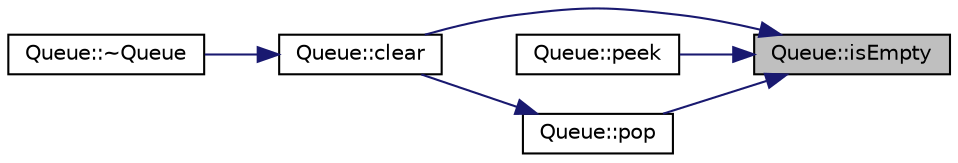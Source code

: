 digraph "Queue::isEmpty"
{
 // LATEX_PDF_SIZE
  edge [fontname="Helvetica",fontsize="10",labelfontname="Helvetica",labelfontsize="10"];
  node [fontname="Helvetica",fontsize="10",shape=record];
  rankdir="RL";
  Node1 [label="Queue::isEmpty",height=0.2,width=0.4,color="black", fillcolor="grey75", style="filled", fontcolor="black",tooltip=" "];
  Node1 -> Node2 [dir="back",color="midnightblue",fontsize="10",style="solid",fontname="Helvetica"];
  Node2 [label="Queue::clear",height=0.2,width=0.4,color="black", fillcolor="white", style="filled",URL="$class_queue.html#ab966558c7bb80890580cccffc40cc930",tooltip=" "];
  Node2 -> Node3 [dir="back",color="midnightblue",fontsize="10",style="solid",fontname="Helvetica"];
  Node3 [label="Queue::~Queue",height=0.2,width=0.4,color="black", fillcolor="white", style="filled",URL="$class_queue.html#a8b3b40ce4dac14acad8eec34de05c695",tooltip=" "];
  Node1 -> Node4 [dir="back",color="midnightblue",fontsize="10",style="solid",fontname="Helvetica"];
  Node4 [label="Queue::peek",height=0.2,width=0.4,color="black", fillcolor="white", style="filled",URL="$class_queue.html#a2bb5479da36100d39410b86e7da47d4b",tooltip=" "];
  Node1 -> Node5 [dir="back",color="midnightblue",fontsize="10",style="solid",fontname="Helvetica"];
  Node5 [label="Queue::pop",height=0.2,width=0.4,color="black", fillcolor="white", style="filled",URL="$class_queue.html#aa3fcb1535c5c71d50437ce4418e4102b",tooltip=" "];
  Node5 -> Node2 [dir="back",color="midnightblue",fontsize="10",style="solid",fontname="Helvetica"];
}
